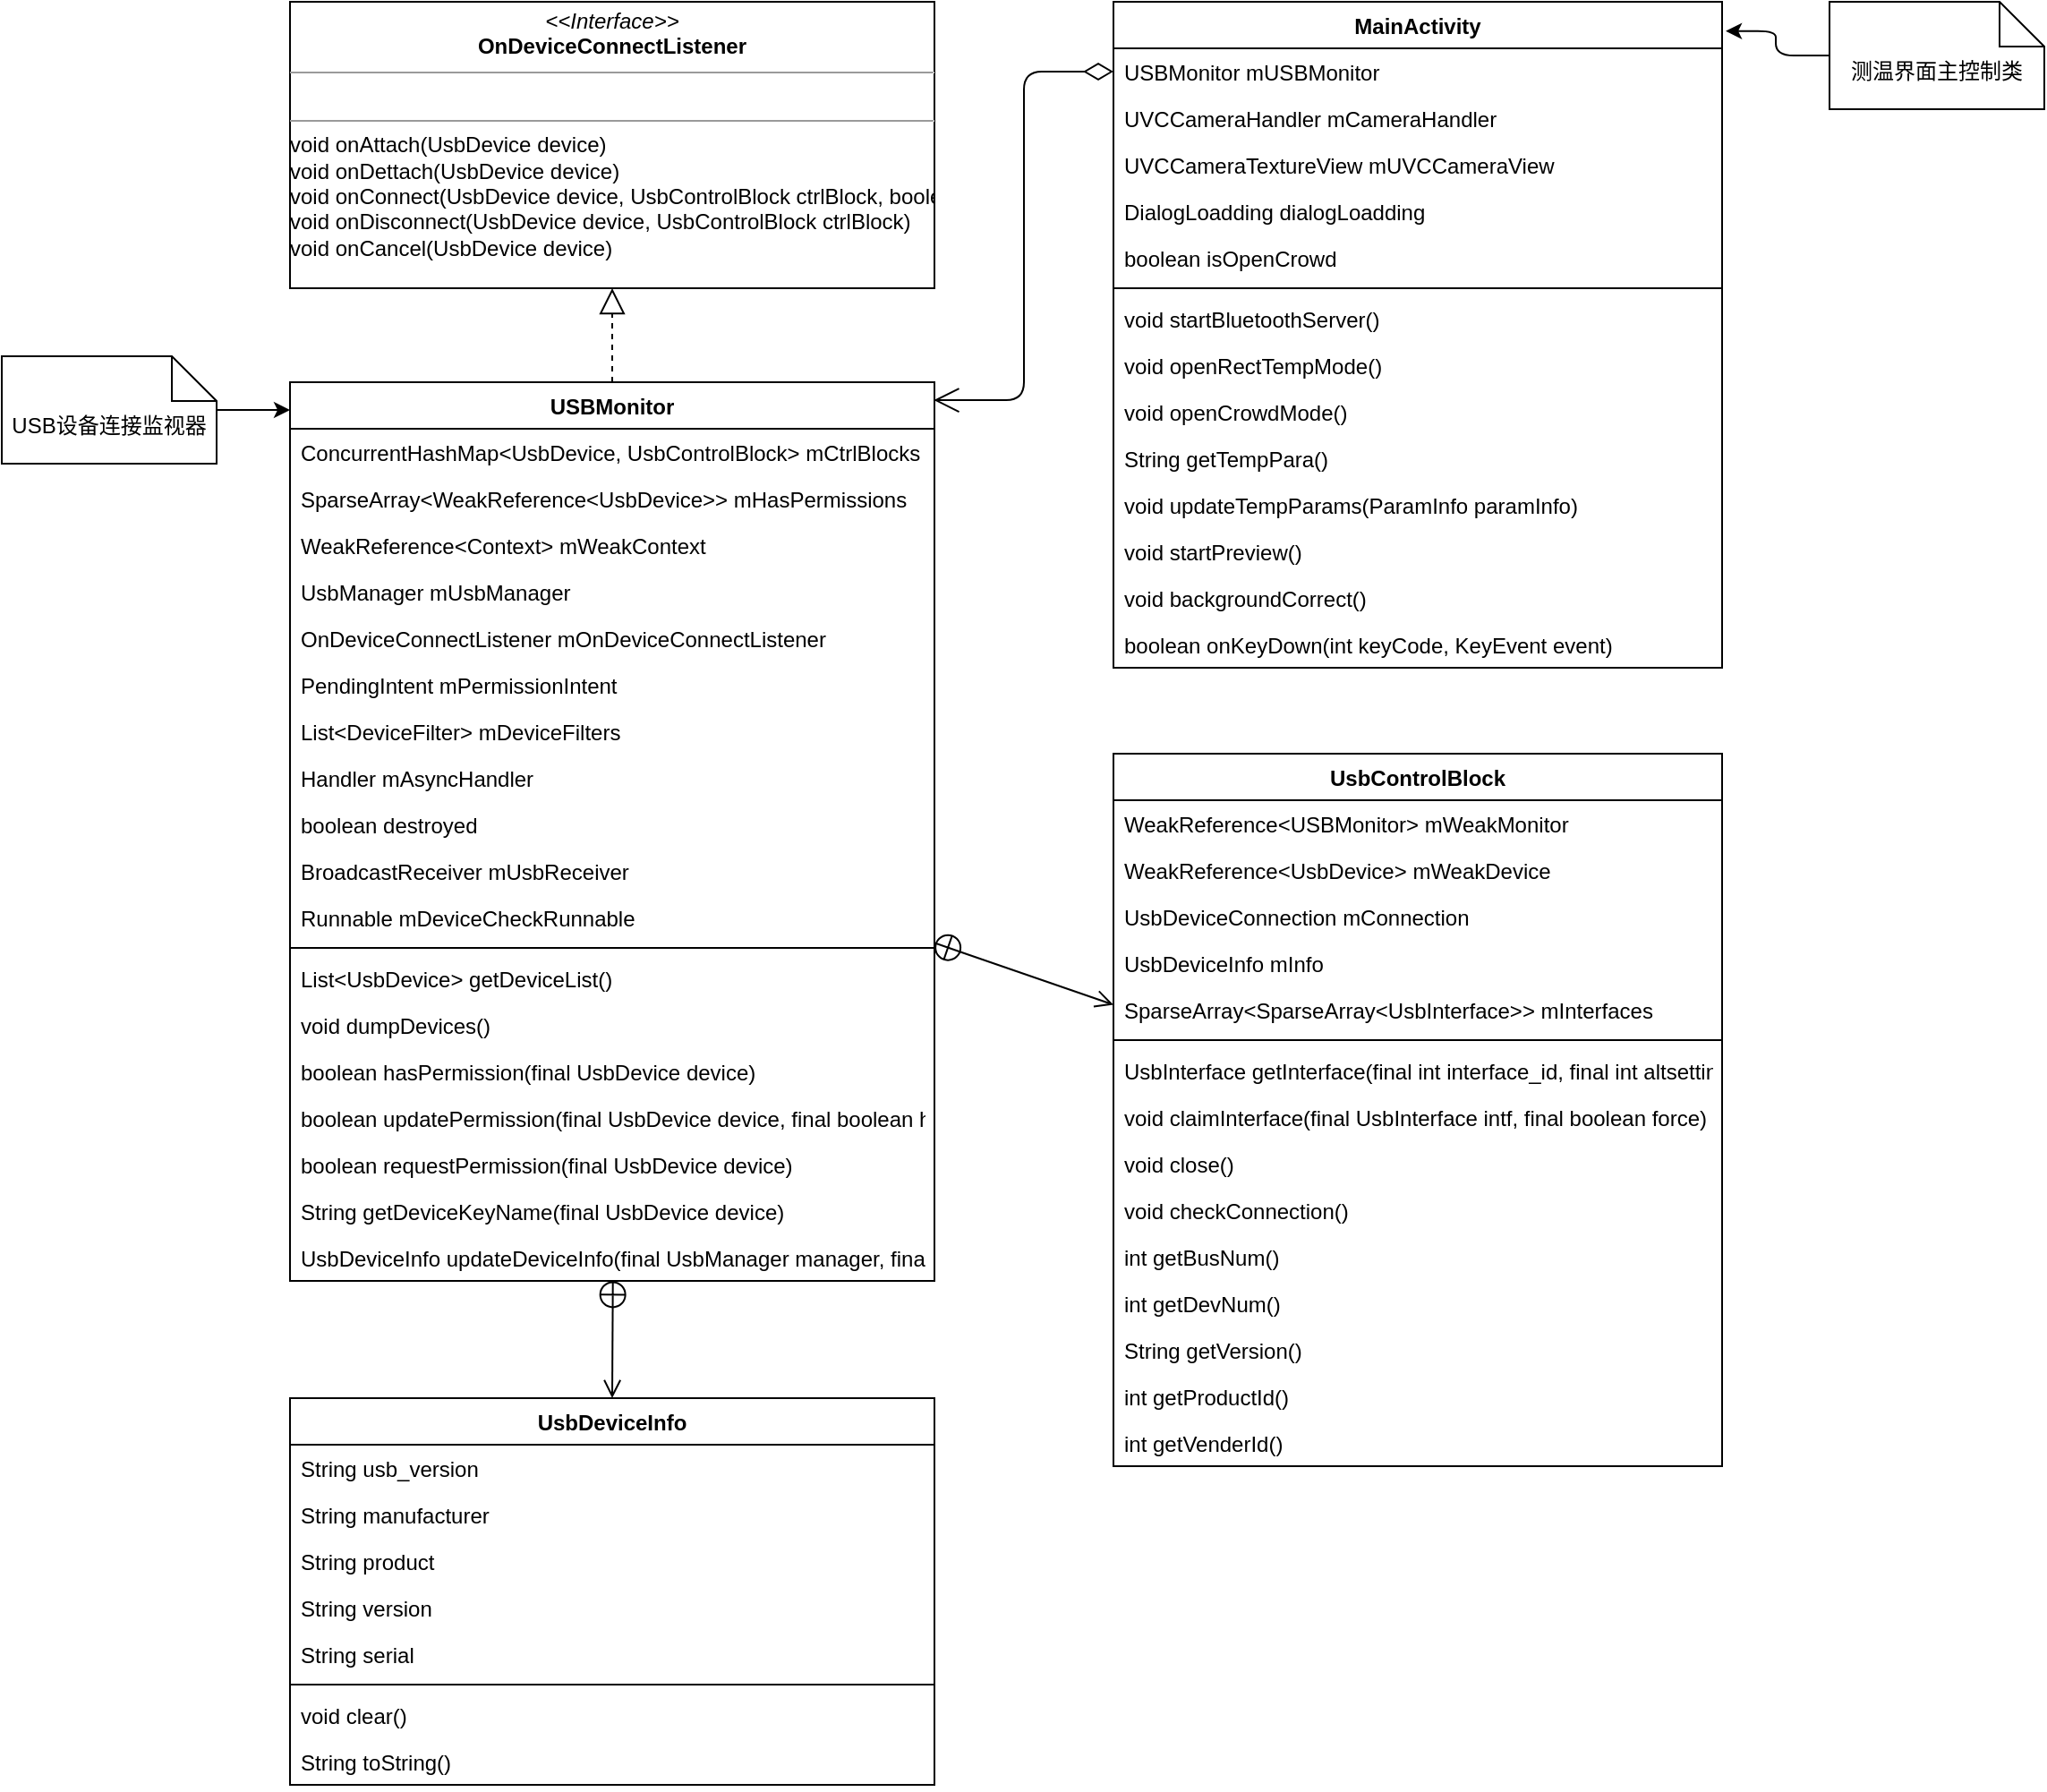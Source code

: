 <mxfile version="13.10.4" type="github">
  <diagram id="Sm9la_-fIc3jBASGcMSX" name="Page-1">
    <mxGraphModel dx="1865" dy="1744" grid="1" gridSize="10" guides="1" tooltips="1" connect="1" arrows="1" fold="1" page="1" pageScale="1" pageWidth="827" pageHeight="1169" math="0" shadow="0">
      <root>
        <mxCell id="0" />
        <mxCell id="1" parent="0" />
        <mxCell id="LVE9saq9UDkcUNcVBehW-1" value="MainActivity" style="swimlane;fontStyle=1;align=center;verticalAlign=top;childLayout=stackLayout;horizontal=1;startSize=26;horizontalStack=0;resizeParent=1;resizeParentMax=0;resizeLast=0;collapsible=1;marginBottom=0;" vertex="1" parent="1">
          <mxGeometry x="580" y="-130" width="340" height="372" as="geometry" />
        </mxCell>
        <mxCell id="LVE9saq9UDkcUNcVBehW-2" value="USBMonitor mUSBMonitor" style="text;strokeColor=none;fillColor=none;align=left;verticalAlign=top;spacingLeft=4;spacingRight=4;overflow=hidden;rotatable=0;points=[[0,0.5],[1,0.5]];portConstraint=eastwest;" vertex="1" parent="LVE9saq9UDkcUNcVBehW-1">
          <mxGeometry y="26" width="340" height="26" as="geometry" />
        </mxCell>
        <mxCell id="LVE9saq9UDkcUNcVBehW-3" value="UVCCameraHandler mCameraHandler" style="text;strokeColor=none;fillColor=none;align=left;verticalAlign=top;spacingLeft=4;spacingRight=4;overflow=hidden;rotatable=0;points=[[0,0.5],[1,0.5]];portConstraint=eastwest;" vertex="1" parent="LVE9saq9UDkcUNcVBehW-1">
          <mxGeometry y="52" width="340" height="26" as="geometry" />
        </mxCell>
        <mxCell id="LVE9saq9UDkcUNcVBehW-4" value="UVCCameraTextureView mUVCCameraView" style="text;strokeColor=none;fillColor=none;align=left;verticalAlign=top;spacingLeft=4;spacingRight=4;overflow=hidden;rotatable=0;points=[[0,0.5],[1,0.5]];portConstraint=eastwest;" vertex="1" parent="LVE9saq9UDkcUNcVBehW-1">
          <mxGeometry y="78" width="340" height="26" as="geometry" />
        </mxCell>
        <mxCell id="LVE9saq9UDkcUNcVBehW-5" value="DialogLoadding dialogLoadding" style="text;strokeColor=none;fillColor=none;align=left;verticalAlign=top;spacingLeft=4;spacingRight=4;overflow=hidden;rotatable=0;points=[[0,0.5],[1,0.5]];portConstraint=eastwest;" vertex="1" parent="LVE9saq9UDkcUNcVBehW-1">
          <mxGeometry y="104" width="340" height="26" as="geometry" />
        </mxCell>
        <mxCell id="LVE9saq9UDkcUNcVBehW-6" value="boolean isOpenCrowd" style="text;strokeColor=none;fillColor=none;align=left;verticalAlign=top;spacingLeft=4;spacingRight=4;overflow=hidden;rotatable=0;points=[[0,0.5],[1,0.5]];portConstraint=eastwest;" vertex="1" parent="LVE9saq9UDkcUNcVBehW-1">
          <mxGeometry y="130" width="340" height="26" as="geometry" />
        </mxCell>
        <mxCell id="LVE9saq9UDkcUNcVBehW-7" value="" style="line;strokeWidth=1;fillColor=none;align=left;verticalAlign=middle;spacingTop=-1;spacingLeft=3;spacingRight=3;rotatable=0;labelPosition=right;points=[];portConstraint=eastwest;" vertex="1" parent="LVE9saq9UDkcUNcVBehW-1">
          <mxGeometry y="156" width="340" height="8" as="geometry" />
        </mxCell>
        <mxCell id="LVE9saq9UDkcUNcVBehW-8" value="void startBluetoothServer()" style="text;strokeColor=none;fillColor=none;align=left;verticalAlign=top;spacingLeft=4;spacingRight=4;overflow=hidden;rotatable=0;points=[[0,0.5],[1,0.5]];portConstraint=eastwest;" vertex="1" parent="LVE9saq9UDkcUNcVBehW-1">
          <mxGeometry y="164" width="340" height="26" as="geometry" />
        </mxCell>
        <mxCell id="LVE9saq9UDkcUNcVBehW-9" value="void openRectTempMode()" style="text;strokeColor=none;fillColor=none;align=left;verticalAlign=top;spacingLeft=4;spacingRight=4;overflow=hidden;rotatable=0;points=[[0,0.5],[1,0.5]];portConstraint=eastwest;" vertex="1" parent="LVE9saq9UDkcUNcVBehW-1">
          <mxGeometry y="190" width="340" height="26" as="geometry" />
        </mxCell>
        <mxCell id="LVE9saq9UDkcUNcVBehW-10" value="void openCrowdMode()" style="text;strokeColor=none;fillColor=none;align=left;verticalAlign=top;spacingLeft=4;spacingRight=4;overflow=hidden;rotatable=0;points=[[0,0.5],[1,0.5]];portConstraint=eastwest;" vertex="1" parent="LVE9saq9UDkcUNcVBehW-1">
          <mxGeometry y="216" width="340" height="26" as="geometry" />
        </mxCell>
        <mxCell id="LVE9saq9UDkcUNcVBehW-11" value="String getTempPara()" style="text;strokeColor=none;fillColor=none;align=left;verticalAlign=top;spacingLeft=4;spacingRight=4;overflow=hidden;rotatable=0;points=[[0,0.5],[1,0.5]];portConstraint=eastwest;" vertex="1" parent="LVE9saq9UDkcUNcVBehW-1">
          <mxGeometry y="242" width="340" height="26" as="geometry" />
        </mxCell>
        <mxCell id="LVE9saq9UDkcUNcVBehW-12" value="void updateTempParams(ParamInfo paramInfo)" style="text;strokeColor=none;fillColor=none;align=left;verticalAlign=top;spacingLeft=4;spacingRight=4;overflow=hidden;rotatable=0;points=[[0,0.5],[1,0.5]];portConstraint=eastwest;" vertex="1" parent="LVE9saq9UDkcUNcVBehW-1">
          <mxGeometry y="268" width="340" height="26" as="geometry" />
        </mxCell>
        <mxCell id="LVE9saq9UDkcUNcVBehW-13" value="void startPreview()" style="text;strokeColor=none;fillColor=none;align=left;verticalAlign=top;spacingLeft=4;spacingRight=4;overflow=hidden;rotatable=0;points=[[0,0.5],[1,0.5]];portConstraint=eastwest;" vertex="1" parent="LVE9saq9UDkcUNcVBehW-1">
          <mxGeometry y="294" width="340" height="26" as="geometry" />
        </mxCell>
        <mxCell id="LVE9saq9UDkcUNcVBehW-14" value="void backgroundCorrect()" style="text;strokeColor=none;fillColor=none;align=left;verticalAlign=top;spacingLeft=4;spacingRight=4;overflow=hidden;rotatable=0;points=[[0,0.5],[1,0.5]];portConstraint=eastwest;" vertex="1" parent="LVE9saq9UDkcUNcVBehW-1">
          <mxGeometry y="320" width="340" height="26" as="geometry" />
        </mxCell>
        <mxCell id="LVE9saq9UDkcUNcVBehW-15" value="boolean onKeyDown(int keyCode, KeyEvent event)" style="text;strokeColor=none;fillColor=none;align=left;verticalAlign=top;spacingLeft=4;spacingRight=4;overflow=hidden;rotatable=0;points=[[0,0.5],[1,0.5]];portConstraint=eastwest;" vertex="1" parent="LVE9saq9UDkcUNcVBehW-1">
          <mxGeometry y="346" width="340" height="26" as="geometry" />
        </mxCell>
        <mxCell id="LVE9saq9UDkcUNcVBehW-16" style="edgeStyle=orthogonalEdgeStyle;curved=0;rounded=1;sketch=0;orthogonalLoop=1;jettySize=auto;html=1;entryX=1.006;entryY=0.044;entryDx=0;entryDy=0;entryPerimeter=0;" edge="1" parent="1" source="LVE9saq9UDkcUNcVBehW-17" target="LVE9saq9UDkcUNcVBehW-1">
          <mxGeometry relative="1" as="geometry">
            <mxPoint x="560" y="207.484" as="targetPoint" />
          </mxGeometry>
        </mxCell>
        <mxCell id="LVE9saq9UDkcUNcVBehW-17" value="测温界面主控制类" style="shape=note2;boundedLbl=1;whiteSpace=wrap;html=1;size=25;verticalAlign=top;align=center;rounded=0;sketch=0;" vertex="1" parent="1">
          <mxGeometry x="980" y="-130" width="120" height="60" as="geometry" />
        </mxCell>
        <mxCell id="LVE9saq9UDkcUNcVBehW-18" value="USBMonitor" style="swimlane;fontStyle=1;align=center;verticalAlign=top;childLayout=stackLayout;horizontal=1;startSize=26;horizontalStack=0;resizeParent=1;resizeParentMax=0;resizeLast=0;collapsible=1;marginBottom=0;" vertex="1" parent="1">
          <mxGeometry x="120" y="82.5" width="360" height="502" as="geometry" />
        </mxCell>
        <mxCell id="LVE9saq9UDkcUNcVBehW-19" value="ConcurrentHashMap&lt;UsbDevice, UsbControlBlock&gt; mCtrlBlocks" style="text;strokeColor=none;fillColor=none;align=left;verticalAlign=top;spacingLeft=4;spacingRight=4;overflow=hidden;rotatable=0;points=[[0,0.5],[1,0.5]];portConstraint=eastwest;" vertex="1" parent="LVE9saq9UDkcUNcVBehW-18">
          <mxGeometry y="26" width="360" height="26" as="geometry" />
        </mxCell>
        <mxCell id="LVE9saq9UDkcUNcVBehW-22" value="SparseArray&lt;WeakReference&lt;UsbDevice&gt;&gt; mHasPermissions" style="text;strokeColor=none;fillColor=none;align=left;verticalAlign=top;spacingLeft=4;spacingRight=4;overflow=hidden;rotatable=0;points=[[0,0.5],[1,0.5]];portConstraint=eastwest;" vertex="1" parent="LVE9saq9UDkcUNcVBehW-18">
          <mxGeometry y="52" width="360" height="26" as="geometry" />
        </mxCell>
        <mxCell id="LVE9saq9UDkcUNcVBehW-23" value="WeakReference&lt;Context&gt; mWeakContext" style="text;strokeColor=none;fillColor=none;align=left;verticalAlign=top;spacingLeft=4;spacingRight=4;overflow=hidden;rotatable=0;points=[[0,0.5],[1,0.5]];portConstraint=eastwest;" vertex="1" parent="LVE9saq9UDkcUNcVBehW-18">
          <mxGeometry y="78" width="360" height="26" as="geometry" />
        </mxCell>
        <mxCell id="LVE9saq9UDkcUNcVBehW-24" value="UsbManager mUsbManager" style="text;strokeColor=none;fillColor=none;align=left;verticalAlign=top;spacingLeft=4;spacingRight=4;overflow=hidden;rotatable=0;points=[[0,0.5],[1,0.5]];portConstraint=eastwest;" vertex="1" parent="LVE9saq9UDkcUNcVBehW-18">
          <mxGeometry y="104" width="360" height="26" as="geometry" />
        </mxCell>
        <mxCell id="LVE9saq9UDkcUNcVBehW-25" value="OnDeviceConnectListener mOnDeviceConnectListener" style="text;strokeColor=none;fillColor=none;align=left;verticalAlign=top;spacingLeft=4;spacingRight=4;overflow=hidden;rotatable=0;points=[[0,0.5],[1,0.5]];portConstraint=eastwest;" vertex="1" parent="LVE9saq9UDkcUNcVBehW-18">
          <mxGeometry y="130" width="360" height="26" as="geometry" />
        </mxCell>
        <mxCell id="LVE9saq9UDkcUNcVBehW-26" value="PendingIntent mPermissionIntent" style="text;strokeColor=none;fillColor=none;align=left;verticalAlign=top;spacingLeft=4;spacingRight=4;overflow=hidden;rotatable=0;points=[[0,0.5],[1,0.5]];portConstraint=eastwest;" vertex="1" parent="LVE9saq9UDkcUNcVBehW-18">
          <mxGeometry y="156" width="360" height="26" as="geometry" />
        </mxCell>
        <mxCell id="LVE9saq9UDkcUNcVBehW-27" value="List&lt;DeviceFilter&gt; mDeviceFilters" style="text;strokeColor=none;fillColor=none;align=left;verticalAlign=top;spacingLeft=4;spacingRight=4;overflow=hidden;rotatable=0;points=[[0,0.5],[1,0.5]];portConstraint=eastwest;" vertex="1" parent="LVE9saq9UDkcUNcVBehW-18">
          <mxGeometry y="182" width="360" height="26" as="geometry" />
        </mxCell>
        <mxCell id="LVE9saq9UDkcUNcVBehW-28" value="Handler mAsyncHandler" style="text;strokeColor=none;fillColor=none;align=left;verticalAlign=top;spacingLeft=4;spacingRight=4;overflow=hidden;rotatable=0;points=[[0,0.5],[1,0.5]];portConstraint=eastwest;" vertex="1" parent="LVE9saq9UDkcUNcVBehW-18">
          <mxGeometry y="208" width="360" height="26" as="geometry" />
        </mxCell>
        <mxCell id="LVE9saq9UDkcUNcVBehW-29" value="boolean destroyed" style="text;strokeColor=none;fillColor=none;align=left;verticalAlign=top;spacingLeft=4;spacingRight=4;overflow=hidden;rotatable=0;points=[[0,0.5],[1,0.5]];portConstraint=eastwest;" vertex="1" parent="LVE9saq9UDkcUNcVBehW-18">
          <mxGeometry y="234" width="360" height="26" as="geometry" />
        </mxCell>
        <mxCell id="LVE9saq9UDkcUNcVBehW-36" value="BroadcastReceiver mUsbReceiver" style="text;strokeColor=none;fillColor=none;align=left;verticalAlign=top;spacingLeft=4;spacingRight=4;overflow=hidden;rotatable=0;points=[[0,0.5],[1,0.5]];portConstraint=eastwest;" vertex="1" parent="LVE9saq9UDkcUNcVBehW-18">
          <mxGeometry y="260" width="360" height="26" as="geometry" />
        </mxCell>
        <mxCell id="LVE9saq9UDkcUNcVBehW-37" value="Runnable mDeviceCheckRunnable" style="text;strokeColor=none;fillColor=none;align=left;verticalAlign=top;spacingLeft=4;spacingRight=4;overflow=hidden;rotatable=0;points=[[0,0.5],[1,0.5]];portConstraint=eastwest;" vertex="1" parent="LVE9saq9UDkcUNcVBehW-18">
          <mxGeometry y="286" width="360" height="26" as="geometry" />
        </mxCell>
        <mxCell id="LVE9saq9UDkcUNcVBehW-20" value="" style="line;strokeWidth=1;fillColor=none;align=left;verticalAlign=middle;spacingTop=-1;spacingLeft=3;spacingRight=3;rotatable=0;labelPosition=right;points=[];portConstraint=eastwest;" vertex="1" parent="LVE9saq9UDkcUNcVBehW-18">
          <mxGeometry y="312" width="360" height="8" as="geometry" />
        </mxCell>
        <mxCell id="LVE9saq9UDkcUNcVBehW-21" value="List&lt;UsbDevice&gt; getDeviceList()" style="text;strokeColor=none;fillColor=none;align=left;verticalAlign=top;spacingLeft=4;spacingRight=4;overflow=hidden;rotatable=0;points=[[0,0.5],[1,0.5]];portConstraint=eastwest;" vertex="1" parent="LVE9saq9UDkcUNcVBehW-18">
          <mxGeometry y="320" width="360" height="26" as="geometry" />
        </mxCell>
        <mxCell id="LVE9saq9UDkcUNcVBehW-32" value="void dumpDevices()" style="text;strokeColor=none;fillColor=none;align=left;verticalAlign=top;spacingLeft=4;spacingRight=4;overflow=hidden;rotatable=0;points=[[0,0.5],[1,0.5]];portConstraint=eastwest;" vertex="1" parent="LVE9saq9UDkcUNcVBehW-18">
          <mxGeometry y="346" width="360" height="26" as="geometry" />
        </mxCell>
        <mxCell id="LVE9saq9UDkcUNcVBehW-33" value="boolean hasPermission(final UsbDevice device)" style="text;strokeColor=none;fillColor=none;align=left;verticalAlign=top;spacingLeft=4;spacingRight=4;overflow=hidden;rotatable=0;points=[[0,0.5],[1,0.5]];portConstraint=eastwest;" vertex="1" parent="LVE9saq9UDkcUNcVBehW-18">
          <mxGeometry y="372" width="360" height="26" as="geometry" />
        </mxCell>
        <mxCell id="LVE9saq9UDkcUNcVBehW-34" value="boolean updatePermission(final UsbDevice device, final boolean hasPermission)" style="text;strokeColor=none;fillColor=none;align=left;verticalAlign=top;spacingLeft=4;spacingRight=4;overflow=hidden;rotatable=0;points=[[0,0.5],[1,0.5]];portConstraint=eastwest;" vertex="1" parent="LVE9saq9UDkcUNcVBehW-18">
          <mxGeometry y="398" width="360" height="26" as="geometry" />
        </mxCell>
        <mxCell id="LVE9saq9UDkcUNcVBehW-35" value="boolean requestPermission(final UsbDevice device)" style="text;strokeColor=none;fillColor=none;align=left;verticalAlign=top;spacingLeft=4;spacingRight=4;overflow=hidden;rotatable=0;points=[[0,0.5],[1,0.5]];portConstraint=eastwest;" vertex="1" parent="LVE9saq9UDkcUNcVBehW-18">
          <mxGeometry y="424" width="360" height="26" as="geometry" />
        </mxCell>
        <mxCell id="LVE9saq9UDkcUNcVBehW-38" value="String getDeviceKeyName(final UsbDevice device)" style="text;strokeColor=none;fillColor=none;align=left;verticalAlign=top;spacingLeft=4;spacingRight=4;overflow=hidden;rotatable=0;points=[[0,0.5],[1,0.5]];portConstraint=eastwest;" vertex="1" parent="LVE9saq9UDkcUNcVBehW-18">
          <mxGeometry y="450" width="360" height="26" as="geometry" />
        </mxCell>
        <mxCell id="LVE9saq9UDkcUNcVBehW-48" value="UsbDeviceInfo updateDeviceInfo(final UsbManager manager, final UsbDevice device, final UsbDeviceInfo _info)" style="text;strokeColor=none;fillColor=none;align=left;verticalAlign=top;spacingLeft=4;spacingRight=4;overflow=hidden;rotatable=0;points=[[0,0.5],[1,0.5]];portConstraint=eastwest;" vertex="1" parent="LVE9saq9UDkcUNcVBehW-18">
          <mxGeometry y="476" width="360" height="26" as="geometry" />
        </mxCell>
        <mxCell id="LVE9saq9UDkcUNcVBehW-31" value="&lt;p style=&quot;margin: 0px ; margin-top: 4px ; text-align: center&quot;&gt;&lt;i&gt;&amp;lt;&amp;lt;Interface&amp;gt;&amp;gt;&lt;/i&gt;&lt;br&gt;&lt;b&gt;OnDeviceConnectListener&lt;/b&gt;&lt;br&gt;&lt;/p&gt;&lt;hr size=&quot;1&quot;&gt;&lt;p style=&quot;margin: 0px ; margin-left: 4px&quot;&gt;&lt;br&gt;&lt;/p&gt;&lt;hr size=&quot;1&quot;&gt;void onAttach(UsbDevice device)&lt;br&gt;&lt;span&gt;void onDettach(UsbDevice device)&lt;br&gt;&lt;/span&gt;void onConnect(UsbDevice device, UsbControlBlock ctrlBlock, boolean createNew)&lt;br&gt;void onDisconnect(UsbDevice device, UsbControlBlock ctrlBlock)&lt;br&gt;void onCancel(UsbDevice device)&lt;br&gt;&lt;p style=&quot;margin: 0px ; margin-left: 4px&quot;&gt;&lt;br&gt;&lt;/p&gt;" style="verticalAlign=top;align=left;overflow=fill;fontSize=12;fontFamily=Helvetica;html=1;" vertex="1" parent="1">
          <mxGeometry x="120" y="-130" width="360" height="160" as="geometry" />
        </mxCell>
        <mxCell id="LVE9saq9UDkcUNcVBehW-39" value="UsbDeviceInfo" style="swimlane;fontStyle=1;align=center;verticalAlign=top;childLayout=stackLayout;horizontal=1;startSize=26;horizontalStack=0;resizeParent=1;resizeParentMax=0;resizeLast=0;collapsible=1;marginBottom=0;" vertex="1" parent="1">
          <mxGeometry x="120" y="650" width="360" height="216" as="geometry" />
        </mxCell>
        <mxCell id="LVE9saq9UDkcUNcVBehW-40" value="String usb_version" style="text;strokeColor=none;fillColor=none;align=left;verticalAlign=top;spacingLeft=4;spacingRight=4;overflow=hidden;rotatable=0;points=[[0,0.5],[1,0.5]];portConstraint=eastwest;" vertex="1" parent="LVE9saq9UDkcUNcVBehW-39">
          <mxGeometry y="26" width="360" height="26" as="geometry" />
        </mxCell>
        <mxCell id="LVE9saq9UDkcUNcVBehW-43" value="String manufacturer" style="text;strokeColor=none;fillColor=none;align=left;verticalAlign=top;spacingLeft=4;spacingRight=4;overflow=hidden;rotatable=0;points=[[0,0.5],[1,0.5]];portConstraint=eastwest;" vertex="1" parent="LVE9saq9UDkcUNcVBehW-39">
          <mxGeometry y="52" width="360" height="26" as="geometry" />
        </mxCell>
        <mxCell id="LVE9saq9UDkcUNcVBehW-44" value="String product" style="text;strokeColor=none;fillColor=none;align=left;verticalAlign=top;spacingLeft=4;spacingRight=4;overflow=hidden;rotatable=0;points=[[0,0.5],[1,0.5]];portConstraint=eastwest;" vertex="1" parent="LVE9saq9UDkcUNcVBehW-39">
          <mxGeometry y="78" width="360" height="26" as="geometry" />
        </mxCell>
        <mxCell id="LVE9saq9UDkcUNcVBehW-45" value="String version" style="text;strokeColor=none;fillColor=none;align=left;verticalAlign=top;spacingLeft=4;spacingRight=4;overflow=hidden;rotatable=0;points=[[0,0.5],[1,0.5]];portConstraint=eastwest;" vertex="1" parent="LVE9saq9UDkcUNcVBehW-39">
          <mxGeometry y="104" width="360" height="26" as="geometry" />
        </mxCell>
        <mxCell id="LVE9saq9UDkcUNcVBehW-46" value="String serial" style="text;strokeColor=none;fillColor=none;align=left;verticalAlign=top;spacingLeft=4;spacingRight=4;overflow=hidden;rotatable=0;points=[[0,0.5],[1,0.5]];portConstraint=eastwest;" vertex="1" parent="LVE9saq9UDkcUNcVBehW-39">
          <mxGeometry y="130" width="360" height="26" as="geometry" />
        </mxCell>
        <mxCell id="LVE9saq9UDkcUNcVBehW-41" value="" style="line;strokeWidth=1;fillColor=none;align=left;verticalAlign=middle;spacingTop=-1;spacingLeft=3;spacingRight=3;rotatable=0;labelPosition=right;points=[];portConstraint=eastwest;" vertex="1" parent="LVE9saq9UDkcUNcVBehW-39">
          <mxGeometry y="156" width="360" height="8" as="geometry" />
        </mxCell>
        <mxCell id="LVE9saq9UDkcUNcVBehW-42" value="void clear()" style="text;strokeColor=none;fillColor=none;align=left;verticalAlign=top;spacingLeft=4;spacingRight=4;overflow=hidden;rotatable=0;points=[[0,0.5],[1,0.5]];portConstraint=eastwest;" vertex="1" parent="LVE9saq9UDkcUNcVBehW-39">
          <mxGeometry y="164" width="360" height="26" as="geometry" />
        </mxCell>
        <mxCell id="LVE9saq9UDkcUNcVBehW-47" value="String toString()" style="text;strokeColor=none;fillColor=none;align=left;verticalAlign=top;spacingLeft=4;spacingRight=4;overflow=hidden;rotatable=0;points=[[0,0.5],[1,0.5]];portConstraint=eastwest;" vertex="1" parent="LVE9saq9UDkcUNcVBehW-39">
          <mxGeometry y="190" width="360" height="26" as="geometry" />
        </mxCell>
        <mxCell id="LVE9saq9UDkcUNcVBehW-49" value="UsbControlBlock" style="swimlane;fontStyle=1;align=center;verticalAlign=top;childLayout=stackLayout;horizontal=1;startSize=26;horizontalStack=0;resizeParent=1;resizeParentMax=0;resizeLast=0;collapsible=1;marginBottom=0;" vertex="1" parent="1">
          <mxGeometry x="580" y="290" width="340" height="398" as="geometry" />
        </mxCell>
        <mxCell id="LVE9saq9UDkcUNcVBehW-50" value="WeakReference&lt;USBMonitor&gt; mWeakMonitor" style="text;strokeColor=none;fillColor=none;align=left;verticalAlign=top;spacingLeft=4;spacingRight=4;overflow=hidden;rotatable=0;points=[[0,0.5],[1,0.5]];portConstraint=eastwest;" vertex="1" parent="LVE9saq9UDkcUNcVBehW-49">
          <mxGeometry y="26" width="340" height="26" as="geometry" />
        </mxCell>
        <mxCell id="LVE9saq9UDkcUNcVBehW-53" value="WeakReference&lt;UsbDevice&gt; mWeakDevice" style="text;strokeColor=none;fillColor=none;align=left;verticalAlign=top;spacingLeft=4;spacingRight=4;overflow=hidden;rotatable=0;points=[[0,0.5],[1,0.5]];portConstraint=eastwest;" vertex="1" parent="LVE9saq9UDkcUNcVBehW-49">
          <mxGeometry y="52" width="340" height="26" as="geometry" />
        </mxCell>
        <mxCell id="LVE9saq9UDkcUNcVBehW-54" value="UsbDeviceConnection mConnection" style="text;strokeColor=none;fillColor=none;align=left;verticalAlign=top;spacingLeft=4;spacingRight=4;overflow=hidden;rotatable=0;points=[[0,0.5],[1,0.5]];portConstraint=eastwest;" vertex="1" parent="LVE9saq9UDkcUNcVBehW-49">
          <mxGeometry y="78" width="340" height="26" as="geometry" />
        </mxCell>
        <mxCell id="LVE9saq9UDkcUNcVBehW-55" value="UsbDeviceInfo mInfo" style="text;strokeColor=none;fillColor=none;align=left;verticalAlign=top;spacingLeft=4;spacingRight=4;overflow=hidden;rotatable=0;points=[[0,0.5],[1,0.5]];portConstraint=eastwest;" vertex="1" parent="LVE9saq9UDkcUNcVBehW-49">
          <mxGeometry y="104" width="340" height="26" as="geometry" />
        </mxCell>
        <mxCell id="LVE9saq9UDkcUNcVBehW-56" value="SparseArray&lt;SparseArray&lt;UsbInterface&gt;&gt; mInterfaces" style="text;strokeColor=none;fillColor=none;align=left;verticalAlign=top;spacingLeft=4;spacingRight=4;overflow=hidden;rotatable=0;points=[[0,0.5],[1,0.5]];portConstraint=eastwest;" vertex="1" parent="LVE9saq9UDkcUNcVBehW-49">
          <mxGeometry y="130" width="340" height="26" as="geometry" />
        </mxCell>
        <mxCell id="LVE9saq9UDkcUNcVBehW-51" value="" style="line;strokeWidth=1;fillColor=none;align=left;verticalAlign=middle;spacingTop=-1;spacingLeft=3;spacingRight=3;rotatable=0;labelPosition=right;points=[];portConstraint=eastwest;" vertex="1" parent="LVE9saq9UDkcUNcVBehW-49">
          <mxGeometry y="156" width="340" height="8" as="geometry" />
        </mxCell>
        <mxCell id="LVE9saq9UDkcUNcVBehW-52" value="UsbInterface getInterface(final int interface_id, final int altsetting)" style="text;strokeColor=none;fillColor=none;align=left;verticalAlign=top;spacingLeft=4;spacingRight=4;overflow=hidden;rotatable=0;points=[[0,0.5],[1,0.5]];portConstraint=eastwest;" vertex="1" parent="LVE9saq9UDkcUNcVBehW-49">
          <mxGeometry y="164" width="340" height="26" as="geometry" />
        </mxCell>
        <mxCell id="LVE9saq9UDkcUNcVBehW-57" value="void claimInterface(final UsbInterface intf, final boolean force)" style="text;strokeColor=none;fillColor=none;align=left;verticalAlign=top;spacingLeft=4;spacingRight=4;overflow=hidden;rotatable=0;points=[[0,0.5],[1,0.5]];portConstraint=eastwest;" vertex="1" parent="LVE9saq9UDkcUNcVBehW-49">
          <mxGeometry y="190" width="340" height="26" as="geometry" />
        </mxCell>
        <mxCell id="LVE9saq9UDkcUNcVBehW-58" value="void close()" style="text;strokeColor=none;fillColor=none;align=left;verticalAlign=top;spacingLeft=4;spacingRight=4;overflow=hidden;rotatable=0;points=[[0,0.5],[1,0.5]];portConstraint=eastwest;" vertex="1" parent="LVE9saq9UDkcUNcVBehW-49">
          <mxGeometry y="216" width="340" height="26" as="geometry" />
        </mxCell>
        <mxCell id="LVE9saq9UDkcUNcVBehW-59" value="void checkConnection()" style="text;strokeColor=none;fillColor=none;align=left;verticalAlign=top;spacingLeft=4;spacingRight=4;overflow=hidden;rotatable=0;points=[[0,0.5],[1,0.5]];portConstraint=eastwest;" vertex="1" parent="LVE9saq9UDkcUNcVBehW-49">
          <mxGeometry y="242" width="340" height="26" as="geometry" />
        </mxCell>
        <mxCell id="LVE9saq9UDkcUNcVBehW-60" value="int getBusNum()" style="text;strokeColor=none;fillColor=none;align=left;verticalAlign=top;spacingLeft=4;spacingRight=4;overflow=hidden;rotatable=0;points=[[0,0.5],[1,0.5]];portConstraint=eastwest;" vertex="1" parent="LVE9saq9UDkcUNcVBehW-49">
          <mxGeometry y="268" width="340" height="26" as="geometry" />
        </mxCell>
        <mxCell id="LVE9saq9UDkcUNcVBehW-61" value="int getDevNum()" style="text;strokeColor=none;fillColor=none;align=left;verticalAlign=top;spacingLeft=4;spacingRight=4;overflow=hidden;rotatable=0;points=[[0,0.5],[1,0.5]];portConstraint=eastwest;" vertex="1" parent="LVE9saq9UDkcUNcVBehW-49">
          <mxGeometry y="294" width="340" height="26" as="geometry" />
        </mxCell>
        <mxCell id="LVE9saq9UDkcUNcVBehW-62" value="String getVersion()" style="text;strokeColor=none;fillColor=none;align=left;verticalAlign=top;spacingLeft=4;spacingRight=4;overflow=hidden;rotatable=0;points=[[0,0.5],[1,0.5]];portConstraint=eastwest;" vertex="1" parent="LVE9saq9UDkcUNcVBehW-49">
          <mxGeometry y="320" width="340" height="26" as="geometry" />
        </mxCell>
        <mxCell id="LVE9saq9UDkcUNcVBehW-63" value="int getProductId()" style="text;strokeColor=none;fillColor=none;align=left;verticalAlign=top;spacingLeft=4;spacingRight=4;overflow=hidden;rotatable=0;points=[[0,0.5],[1,0.5]];portConstraint=eastwest;" vertex="1" parent="LVE9saq9UDkcUNcVBehW-49">
          <mxGeometry y="346" width="340" height="26" as="geometry" />
        </mxCell>
        <mxCell id="LVE9saq9UDkcUNcVBehW-64" value="int getVenderId()" style="text;strokeColor=none;fillColor=none;align=left;verticalAlign=top;spacingLeft=4;spacingRight=4;overflow=hidden;rotatable=0;points=[[0,0.5],[1,0.5]];portConstraint=eastwest;" vertex="1" parent="LVE9saq9UDkcUNcVBehW-49">
          <mxGeometry y="372" width="340" height="26" as="geometry" />
        </mxCell>
        <mxCell id="LVE9saq9UDkcUNcVBehW-65" value="" style="endArrow=open;html=1;endSize=12;startArrow=diamondThin;startSize=14;startFill=0;edgeStyle=orthogonalEdgeStyle;align=left;verticalAlign=bottom;entryX=0.999;entryY=0.02;entryDx=0;entryDy=0;entryPerimeter=0;exitX=0;exitY=0.5;exitDx=0;exitDy=0;" edge="1" parent="1" source="LVE9saq9UDkcUNcVBehW-2" target="LVE9saq9UDkcUNcVBehW-18">
          <mxGeometry x="-1" y="3" relative="1" as="geometry">
            <mxPoint x="450" y="-200" as="sourcePoint" />
            <mxPoint x="610" y="-200" as="targetPoint" />
          </mxGeometry>
        </mxCell>
        <mxCell id="LVE9saq9UDkcUNcVBehW-68" value="" style="endArrow=block;dashed=1;endFill=0;endSize=12;html=1;entryX=0.5;entryY=1;entryDx=0;entryDy=0;exitX=0.5;exitY=0;exitDx=0;exitDy=0;" edge="1" parent="1" source="LVE9saq9UDkcUNcVBehW-18" target="LVE9saq9UDkcUNcVBehW-31">
          <mxGeometry width="160" relative="1" as="geometry">
            <mxPoint x="60" y="60" as="sourcePoint" />
            <mxPoint x="220" y="60" as="targetPoint" />
          </mxGeometry>
        </mxCell>
        <mxCell id="LVE9saq9UDkcUNcVBehW-69" value="" style="endArrow=open;startArrow=circlePlus;endFill=0;startFill=0;endSize=8;html=1;entryX=0.5;entryY=0;entryDx=0;entryDy=0;exitX=0.501;exitY=0.988;exitDx=0;exitDy=0;exitPerimeter=0;" edge="1" parent="1" source="LVE9saq9UDkcUNcVBehW-48" target="LVE9saq9UDkcUNcVBehW-39">
          <mxGeometry width="160" relative="1" as="geometry">
            <mxPoint x="60" y="600" as="sourcePoint" />
            <mxPoint x="220" y="600" as="targetPoint" />
          </mxGeometry>
        </mxCell>
        <mxCell id="LVE9saq9UDkcUNcVBehW-70" value="" style="endArrow=open;startArrow=circlePlus;endFill=0;startFill=0;endSize=8;html=1;" edge="1" parent="1" source="LVE9saq9UDkcUNcVBehW-18" target="LVE9saq9UDkcUNcVBehW-49">
          <mxGeometry width="160" relative="1" as="geometry">
            <mxPoint x="500" y="270" as="sourcePoint" />
            <mxPoint x="660" y="270" as="targetPoint" />
          </mxGeometry>
        </mxCell>
        <mxCell id="LVE9saq9UDkcUNcVBehW-74" style="edgeStyle=orthogonalEdgeStyle;rounded=0;orthogonalLoop=1;jettySize=auto;html=1;" edge="1" parent="1" source="LVE9saq9UDkcUNcVBehW-73">
          <mxGeometry relative="1" as="geometry">
            <mxPoint x="120" y="98" as="targetPoint" />
          </mxGeometry>
        </mxCell>
        <mxCell id="LVE9saq9UDkcUNcVBehW-73" value="USB设备连接监视器" style="shape=note2;boundedLbl=1;whiteSpace=wrap;html=1;size=25;verticalAlign=top;align=center;rounded=0;sketch=0;" vertex="1" parent="1">
          <mxGeometry x="-41" y="68" width="120" height="60" as="geometry" />
        </mxCell>
      </root>
    </mxGraphModel>
  </diagram>
</mxfile>
